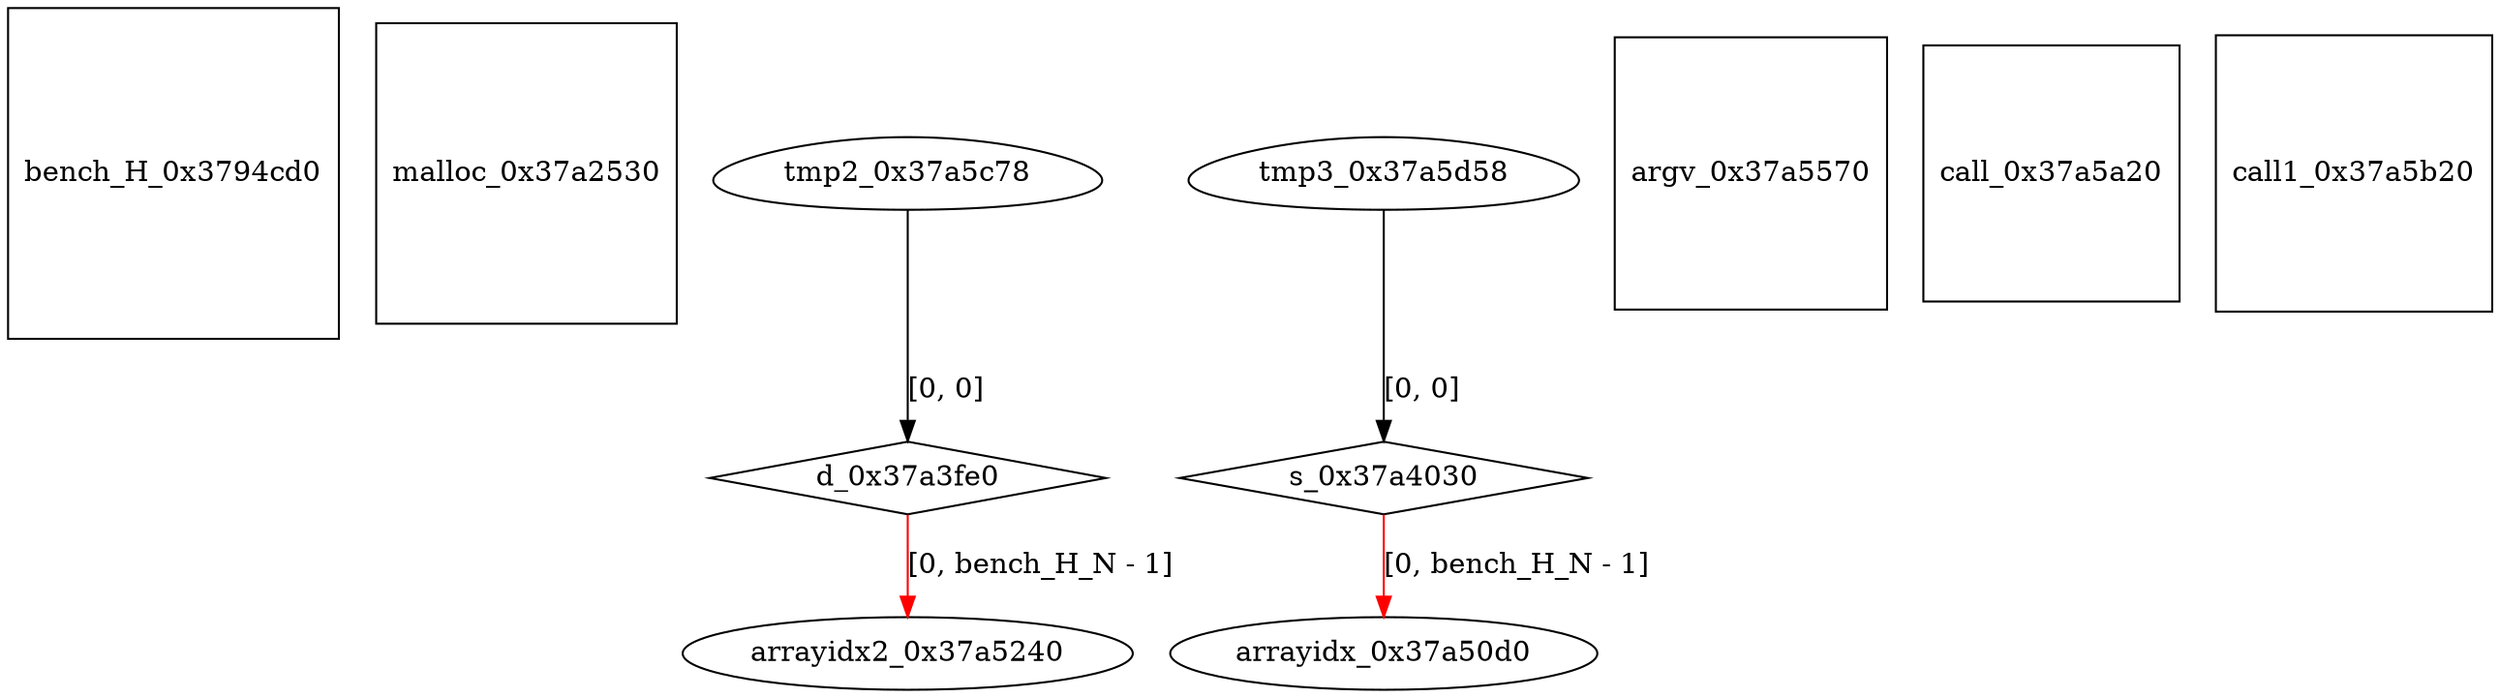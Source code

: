 digraph grafico {
"bench_H_0x3794cd0" [shape=square];
"malloc_0x37a2530" [shape=square];
"d_0x37a3fe0" [shape=diamond];
"tmp2_0x37a5c78" -> "d_0x37a3fe0" [label="[0, 0]"];
"s_0x37a4030" [shape=diamond];
"tmp3_0x37a5d58" -> "s_0x37a4030" [label="[0, 0]"];
"arrayidx_0x37a50d0" [shape=ellipse];
"s_0x37a4030" -> "arrayidx_0x37a50d0" [label="[0, bench_H_N - 1]",color=red];
"arrayidx2_0x37a5240" [shape=ellipse];
"d_0x37a3fe0" -> "arrayidx2_0x37a5240" [label="[0, bench_H_N - 1]",color=red];
"argv_0x37a5570" [shape=square];
"call_0x37a5a20" [shape=square];
"call1_0x37a5b20" [shape=square];
"tmp2_0x37a5c78" [shape=egg];
"tmp3_0x37a5d58" [shape=egg];
}
